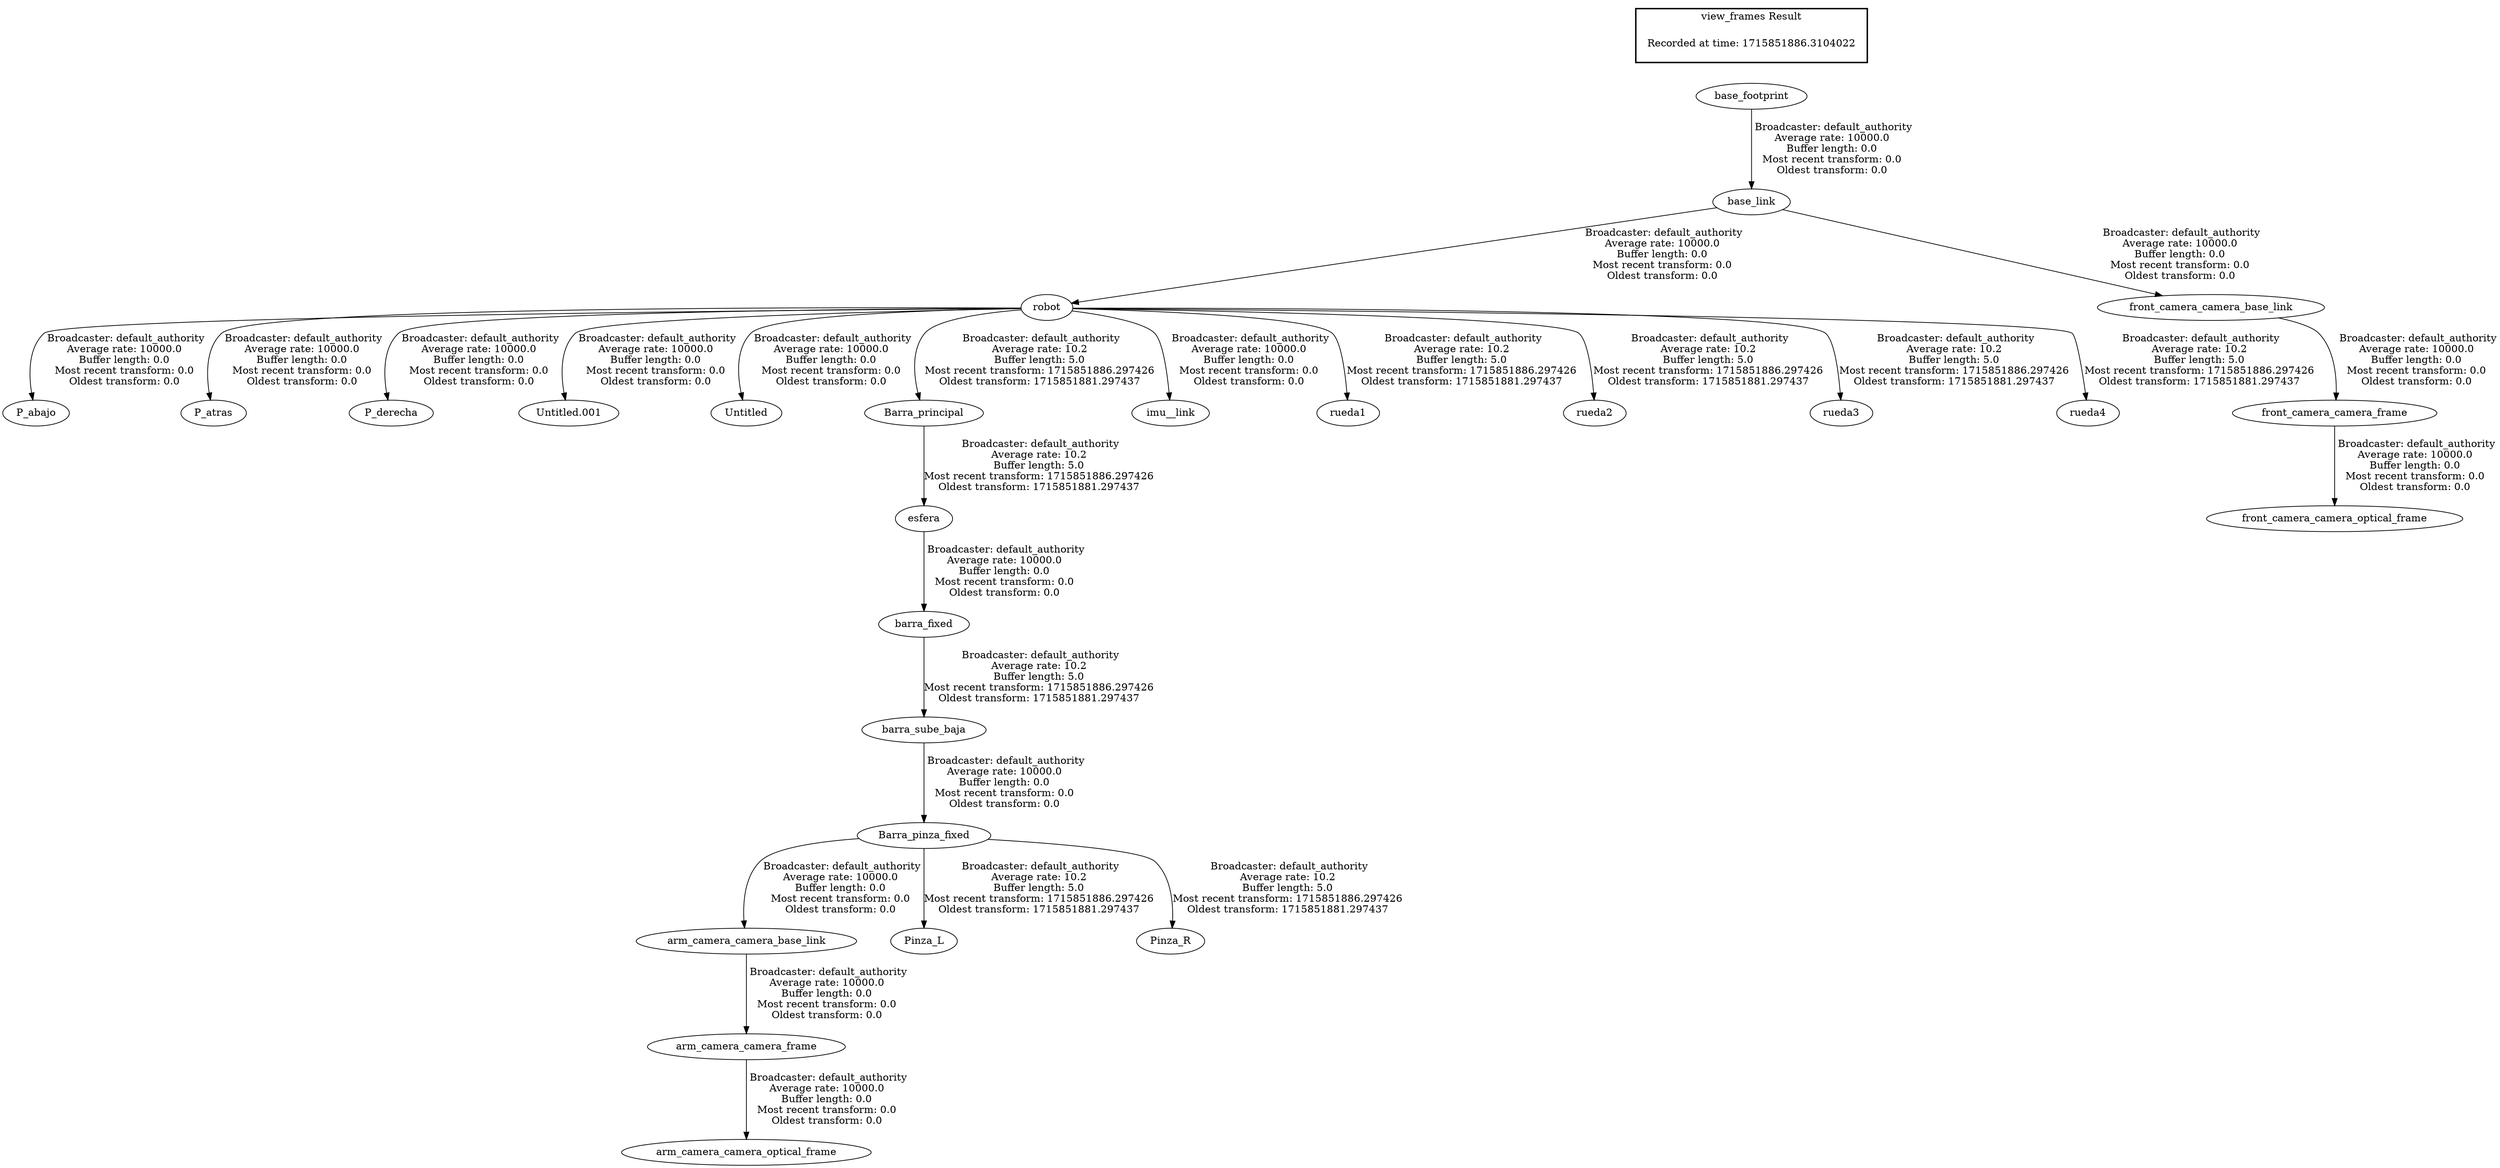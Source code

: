 digraph G {
"barra_sube_baja" -> "Barra_pinza_fixed"[label=" Broadcaster: default_authority\nAverage rate: 10000.0\nBuffer length: 0.0\nMost recent transform: 0.0\nOldest transform: 0.0\n"];
"barra_fixed" -> "barra_sube_baja"[label=" Broadcaster: default_authority\nAverage rate: 10.2\nBuffer length: 5.0\nMost recent transform: 1715851886.297426\nOldest transform: 1715851881.297437\n"];
"robot" -> "P_abajo"[label=" Broadcaster: default_authority\nAverage rate: 10000.0\nBuffer length: 0.0\nMost recent transform: 0.0\nOldest transform: 0.0\n"];
"base_link" -> "robot"[label=" Broadcaster: default_authority\nAverage rate: 10000.0\nBuffer length: 0.0\nMost recent transform: 0.0\nOldest transform: 0.0\n"];
"robot" -> "P_atras"[label=" Broadcaster: default_authority\nAverage rate: 10000.0\nBuffer length: 0.0\nMost recent transform: 0.0\nOldest transform: 0.0\n"];
"robot" -> "P_derecha"[label=" Broadcaster: default_authority\nAverage rate: 10000.0\nBuffer length: 0.0\nMost recent transform: 0.0\nOldest transform: 0.0\n"];
"robot" -> "Untitled.001"[label=" Broadcaster: default_authority\nAverage rate: 10000.0\nBuffer length: 0.0\nMost recent transform: 0.0\nOldest transform: 0.0\n"];
"robot" -> "Untitled"[label=" Broadcaster: default_authority\nAverage rate: 10000.0\nBuffer length: 0.0\nMost recent transform: 0.0\nOldest transform: 0.0\n"];
"Barra_pinza_fixed" -> "arm_camera_camera_base_link"[label=" Broadcaster: default_authority\nAverage rate: 10000.0\nBuffer length: 0.0\nMost recent transform: 0.0\nOldest transform: 0.0\n"];
"arm_camera_camera_base_link" -> "arm_camera_camera_frame"[label=" Broadcaster: default_authority\nAverage rate: 10000.0\nBuffer length: 0.0\nMost recent transform: 0.0\nOldest transform: 0.0\n"];
"arm_camera_camera_frame" -> "arm_camera_camera_optical_frame"[label=" Broadcaster: default_authority\nAverage rate: 10000.0\nBuffer length: 0.0\nMost recent transform: 0.0\nOldest transform: 0.0\n"];
"esfera" -> "barra_fixed"[label=" Broadcaster: default_authority\nAverage rate: 10000.0\nBuffer length: 0.0\nMost recent transform: 0.0\nOldest transform: 0.0\n"];
"Barra_principal" -> "esfera"[label=" Broadcaster: default_authority\nAverage rate: 10.2\nBuffer length: 5.0\nMost recent transform: 1715851886.297426\nOldest transform: 1715851881.297437\n"];
"base_footprint" -> "base_link"[label=" Broadcaster: default_authority\nAverage rate: 10000.0\nBuffer length: 0.0\nMost recent transform: 0.0\nOldest transform: 0.0\n"];
"base_link" -> "front_camera_camera_base_link"[label=" Broadcaster: default_authority\nAverage rate: 10000.0\nBuffer length: 0.0\nMost recent transform: 0.0\nOldest transform: 0.0\n"];
"front_camera_camera_base_link" -> "front_camera_camera_frame"[label=" Broadcaster: default_authority\nAverage rate: 10000.0\nBuffer length: 0.0\nMost recent transform: 0.0\nOldest transform: 0.0\n"];
"front_camera_camera_frame" -> "front_camera_camera_optical_frame"[label=" Broadcaster: default_authority\nAverage rate: 10000.0\nBuffer length: 0.0\nMost recent transform: 0.0\nOldest transform: 0.0\n"];
"robot" -> "imu__link"[label=" Broadcaster: default_authority\nAverage rate: 10000.0\nBuffer length: 0.0\nMost recent transform: 0.0\nOldest transform: 0.0\n"];
"robot" -> "Barra_principal"[label=" Broadcaster: default_authority\nAverage rate: 10.2\nBuffer length: 5.0\nMost recent transform: 1715851886.297426\nOldest transform: 1715851881.297437\n"];
"Barra_pinza_fixed" -> "Pinza_L"[label=" Broadcaster: default_authority\nAverage rate: 10.2\nBuffer length: 5.0\nMost recent transform: 1715851886.297426\nOldest transform: 1715851881.297437\n"];
"Barra_pinza_fixed" -> "Pinza_R"[label=" Broadcaster: default_authority\nAverage rate: 10.2\nBuffer length: 5.0\nMost recent transform: 1715851886.297426\nOldest transform: 1715851881.297437\n"];
"robot" -> "rueda1"[label=" Broadcaster: default_authority\nAverage rate: 10.2\nBuffer length: 5.0\nMost recent transform: 1715851886.297426\nOldest transform: 1715851881.297437\n"];
"robot" -> "rueda2"[label=" Broadcaster: default_authority\nAverage rate: 10.2\nBuffer length: 5.0\nMost recent transform: 1715851886.297426\nOldest transform: 1715851881.297437\n"];
"robot" -> "rueda3"[label=" Broadcaster: default_authority\nAverage rate: 10.2\nBuffer length: 5.0\nMost recent transform: 1715851886.297426\nOldest transform: 1715851881.297437\n"];
"robot" -> "rueda4"[label=" Broadcaster: default_authority\nAverage rate: 10.2\nBuffer length: 5.0\nMost recent transform: 1715851886.297426\nOldest transform: 1715851881.297437\n"];
edge [style=invis];
 subgraph cluster_legend { style=bold; color=black; label ="view_frames Result";
"Recorded at time: 1715851886.3104022"[ shape=plaintext ] ;
}->"base_footprint";
}